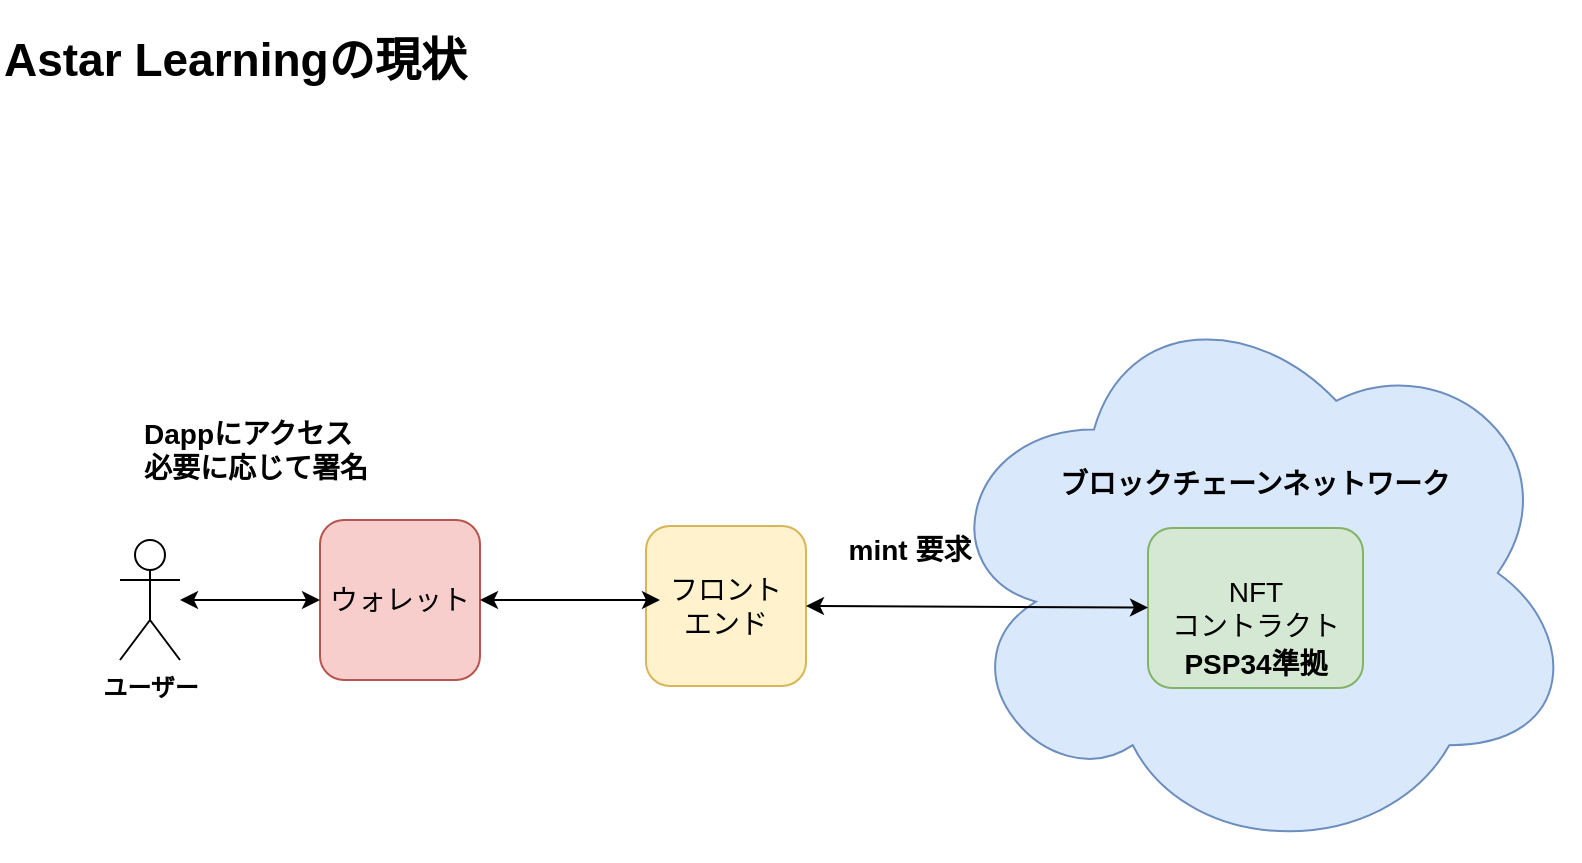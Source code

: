 <mxfile version="21.2.1" type="github" pages="3">
  <diagram name="現状" id="e7e014a7-5840-1c2e-5031-d8a46d1fe8dd">
    <mxGraphModel dx="2074" dy="1192" grid="1" gridSize="10" guides="1" tooltips="1" connect="1" arrows="1" fold="1" page="1" pageScale="1" pageWidth="1169" pageHeight="826" background="none" math="0" shadow="0">
      <root>
        <mxCell id="0" />
        <mxCell id="1" parent="0" />
        <mxCell id="dUvF8M2V_EA_DoqasxbO-41" value="&lt;b&gt;ユーザー&lt;/b&gt;" style="shape=umlActor;verticalLabelPosition=bottom;verticalAlign=top;html=1;outlineConnect=0;" parent="1" vertex="1">
          <mxGeometry x="90" y="380" width="30" height="60" as="geometry" />
        </mxCell>
        <mxCell id="man2qqhEB5DTvrfv7Pa3-1" value="&lt;br&gt;&lt;br&gt;&lt;br&gt;&lt;br&gt;&lt;br&gt;ブロックチェーンネットワーク" style="ellipse;shape=cloud;whiteSpace=wrap;html=1;fillColor=#dae8fc;strokeColor=#6c8ebf;verticalAlign=top;fontStyle=1;fontSize=14;" parent="1" vertex="1">
          <mxGeometry x="496.25" y="253" width="323" height="287" as="geometry" />
        </mxCell>
        <mxCell id="man2qqhEB5DTvrfv7Pa3-2" value="ウォレット" style="rounded=1;whiteSpace=wrap;html=1;fontSize=14;fillColor=#f8cecc;strokeColor=#b85450;" parent="1" vertex="1">
          <mxGeometry x="190" y="370" width="80" height="80" as="geometry" />
        </mxCell>
        <mxCell id="man2qqhEB5DTvrfv7Pa3-3" value="フロント&lt;br&gt;エンド" style="rounded=1;whiteSpace=wrap;html=1;fontSize=14;fillColor=#fff2cc;strokeColor=#d6b656;" parent="1" vertex="1">
          <mxGeometry x="353" y="373" width="80" height="80" as="geometry" />
        </mxCell>
        <mxCell id="man2qqhEB5DTvrfv7Pa3-4" value="NFT&lt;br&gt;コントラクト" style="rounded=1;whiteSpace=wrap;html=1;fontSize=14;fillColor=#d5e8d4;strokeColor=#82b366;" parent="1" vertex="1">
          <mxGeometry x="604" y="374" width="107.5" height="80" as="geometry" />
        </mxCell>
        <mxCell id="man2qqhEB5DTvrfv7Pa3-5" value="" style="endArrow=classic;startArrow=classic;html=1;rounded=0;fontSize=14;exitX=1;exitY=0.5;exitDx=0;exitDy=0;" parent="1" source="man2qqhEB5DTvrfv7Pa3-3" target="man2qqhEB5DTvrfv7Pa3-4" edge="1">
          <mxGeometry width="50" height="50" relative="1" as="geometry">
            <mxPoint x="440" y="500" as="sourcePoint" />
            <mxPoint x="490" y="450" as="targetPoint" />
          </mxGeometry>
        </mxCell>
        <mxCell id="man2qqhEB5DTvrfv7Pa3-6" value="" style="endArrow=classic;startArrow=classic;html=1;rounded=0;fontSize=14;exitX=1;exitY=0.5;exitDx=0;exitDy=0;" parent="1" source="man2qqhEB5DTvrfv7Pa3-2" edge="1">
          <mxGeometry width="50" height="50" relative="1" as="geometry">
            <mxPoint x="443" y="423" as="sourcePoint" />
            <mxPoint x="360" y="410" as="targetPoint" />
          </mxGeometry>
        </mxCell>
        <mxCell id="man2qqhEB5DTvrfv7Pa3-10" value="" style="endArrow=classic;startArrow=classic;html=1;rounded=0;fontSize=14;entryX=0;entryY=0.5;entryDx=0;entryDy=0;" parent="1" source="dUvF8M2V_EA_DoqasxbO-41" target="man2qqhEB5DTvrfv7Pa3-2" edge="1">
          <mxGeometry width="50" height="50" relative="1" as="geometry">
            <mxPoint x="280" y="420" as="sourcePoint" />
            <mxPoint x="370" y="420" as="targetPoint" />
          </mxGeometry>
        </mxCell>
        <mxCell id="man2qqhEB5DTvrfv7Pa3-11" value="Dappにアクセス&lt;br&gt;必要に応じて署名" style="text;html=1;strokeColor=none;fillColor=none;align=left;verticalAlign=middle;whiteSpace=wrap;rounded=0;fontSize=14;fontStyle=1" parent="1" vertex="1">
          <mxGeometry x="100" y="320" width="130" height="30" as="geometry" />
        </mxCell>
        <mxCell id="man2qqhEB5DTvrfv7Pa3-12" value="mint 要求" style="text;html=1;strokeColor=none;fillColor=none;align=center;verticalAlign=middle;whiteSpace=wrap;rounded=0;fontSize=14;fontStyle=1" parent="1" vertex="1">
          <mxGeometry x="440" y="370" width="90" height="30" as="geometry" />
        </mxCell>
        <mxCell id="man2qqhEB5DTvrfv7Pa3-13" value="Astar Learningの現状" style="text;html=1;strokeColor=none;fillColor=none;align=left;verticalAlign=middle;whiteSpace=wrap;rounded=0;fontSize=23;fontStyle=1" parent="1" vertex="1">
          <mxGeometry x="30" y="110" width="330" height="60" as="geometry" />
        </mxCell>
        <mxCell id="man2qqhEB5DTvrfv7Pa3-14" value="PSP34準拠" style="text;html=1;strokeColor=none;fillColor=none;align=center;verticalAlign=middle;whiteSpace=wrap;rounded=0;fontSize=14;fontStyle=1" parent="1" vertex="1">
          <mxGeometry x="612.75" y="427" width="90" height="30" as="geometry" />
        </mxCell>
      </root>
    </mxGraphModel>
  </diagram>
  <diagram id="b72MH92Sac5sTVVwrYgV" name="理想">
    <mxGraphModel dx="2074" dy="1192" grid="1" gridSize="10" guides="1" tooltips="1" connect="1" arrows="1" fold="1" page="1" pageScale="1" pageWidth="827" pageHeight="1169" math="0" shadow="0">
      <root>
        <mxCell id="0" />
        <mxCell id="1" parent="0" />
        <mxCell id="LIJdBww6pnUgFBLt4BhZ-1" value="&lt;b&gt;ユーザー&lt;/b&gt;" style="shape=umlActor;verticalLabelPosition=bottom;verticalAlign=top;html=1;outlineConnect=0;" parent="1" vertex="1">
          <mxGeometry x="79" y="270" width="30" height="60" as="geometry" />
        </mxCell>
        <mxCell id="LIJdBww6pnUgFBLt4BhZ-2" value="&lt;br&gt;&lt;br&gt;&lt;br&gt;&lt;br&gt;&lt;br&gt;ブロックチェーンネットワーク" style="ellipse;shape=cloud;whiteSpace=wrap;html=1;fillColor=#dae8fc;strokeColor=#6c8ebf;verticalAlign=top;fontStyle=1;fontSize=14;" parent="1" vertex="1">
          <mxGeometry x="489" y="120" width="319.25" height="400" as="geometry" />
        </mxCell>
        <mxCell id="LIJdBww6pnUgFBLt4BhZ-3" value="ウォレット" style="rounded=1;whiteSpace=wrap;html=1;fontSize=14;fillColor=#f8cecc;strokeColor=#b85450;fontStyle=1" parent="1" vertex="1">
          <mxGeometry x="179" y="260" width="80" height="80" as="geometry" />
        </mxCell>
        <mxCell id="LIJdBww6pnUgFBLt4BhZ-4" value="フロント&lt;br&gt;エンド" style="rounded=1;whiteSpace=wrap;html=1;fontSize=14;fillColor=#fff2cc;strokeColor=#d6b656;fontStyle=1" parent="1" vertex="1">
          <mxGeometry x="342" y="263" width="80" height="80" as="geometry" />
        </mxCell>
        <mxCell id="LIJdBww6pnUgFBLt4BhZ-5" value="NFT&lt;br&gt;コントラクト" style="rounded=1;whiteSpace=wrap;html=1;fontSize=14;fillColor=#d5e8d4;strokeColor=#82b366;" parent="1" vertex="1">
          <mxGeometry x="593" y="264" width="107.5" height="80" as="geometry" />
        </mxCell>
        <mxCell id="LIJdBww6pnUgFBLt4BhZ-7" value="" style="endArrow=classic;startArrow=classic;html=1;rounded=0;fontSize=14;exitX=1;exitY=0.5;exitDx=0;exitDy=0;" parent="1" source="LIJdBww6pnUgFBLt4BhZ-3" edge="1">
          <mxGeometry width="50" height="50" relative="1" as="geometry">
            <mxPoint x="432" y="313" as="sourcePoint" />
            <mxPoint x="339" y="300" as="targetPoint" />
          </mxGeometry>
        </mxCell>
        <mxCell id="LIJdBww6pnUgFBLt4BhZ-8" value="" style="endArrow=classic;startArrow=classic;html=1;rounded=0;fontSize=14;entryX=0;entryY=0.5;entryDx=0;entryDy=0;" parent="1" source="LIJdBww6pnUgFBLt4BhZ-1" target="LIJdBww6pnUgFBLt4BhZ-3" edge="1">
          <mxGeometry width="50" height="50" relative="1" as="geometry">
            <mxPoint x="269" y="310" as="sourcePoint" />
            <mxPoint x="359" y="310" as="targetPoint" />
          </mxGeometry>
        </mxCell>
        <mxCell id="LIJdBww6pnUgFBLt4BhZ-9" value="Dappにアクセス&lt;br&gt;必要に応じて署名" style="text;html=1;strokeColor=none;fillColor=none;align=left;verticalAlign=middle;whiteSpace=wrap;rounded=0;fontSize=14;fontStyle=1" parent="1" vertex="1">
          <mxGeometry x="89" y="220" width="130" height="30" as="geometry" />
        </mxCell>
        <mxCell id="LIJdBww6pnUgFBLt4BhZ-10" value="mint 要求" style="text;html=1;strokeColor=none;fillColor=none;align=center;verticalAlign=middle;whiteSpace=wrap;rounded=0;fontSize=14;fontStyle=1" parent="1" vertex="1">
          <mxGeometry x="459" y="270" width="90" height="30" as="geometry" />
        </mxCell>
        <mxCell id="LIJdBww6pnUgFBLt4BhZ-11" value="Astar Learning の理想系(V2)" style="text;html=1;strokeColor=none;fillColor=none;align=left;verticalAlign=middle;whiteSpace=wrap;rounded=0;fontSize=23;fontStyle=1" parent="1" vertex="1">
          <mxGeometry x="19" y="50" width="361" height="60" as="geometry" />
        </mxCell>
        <mxCell id="LIJdBww6pnUgFBLt4BhZ-12" value="PSP34準拠" style="text;html=1;strokeColor=none;fillColor=none;align=center;verticalAlign=middle;whiteSpace=wrap;rounded=0;fontSize=14;fontStyle=1" parent="1" vertex="1">
          <mxGeometry x="601.75" y="317" width="90" height="30" as="geometry" />
        </mxCell>
        <mxCell id="LIJdBww6pnUgFBLt4BhZ-13" value="コンテンツ&lt;br&gt;コントラクト" style="rounded=1;whiteSpace=wrap;html=1;fontSize=14;fillColor=#d5e8d4;strokeColor=#82b366;fontStyle=1" parent="1" vertex="1">
          <mxGeometry x="593" y="370" width="107.5" height="80" as="geometry" />
        </mxCell>
        <mxCell id="LIJdBww6pnUgFBLt4BhZ-14" value="" style="endArrow=classic;startArrow=classic;html=1;rounded=0;fontSize=14;exitX=1;exitY=0.5;exitDx=0;exitDy=0;entryX=0;entryY=0.5;entryDx=0;entryDy=0;" parent="1" source="LIJdBww6pnUgFBLt4BhZ-4" target="LIJdBww6pnUgFBLt4BhZ-13" edge="1">
          <mxGeometry width="50" height="50" relative="1" as="geometry">
            <mxPoint x="432" y="313" as="sourcePoint" />
            <mxPoint x="603" y="314" as="targetPoint" />
          </mxGeometry>
        </mxCell>
        <mxCell id="LIJdBww6pnUgFBLt4BhZ-15" value="学習コンテンツ表示" style="text;html=1;strokeColor=none;fillColor=none;align=left;verticalAlign=middle;whiteSpace=wrap;rounded=0;fontSize=14;fontStyle=1" parent="1" vertex="1">
          <mxGeometry x="419" y="370" width="110" height="30" as="geometry" />
        </mxCell>
        <mxCell id="LIJdBww6pnUgFBLt4BhZ-16" value="ウォレット" style="rounded=1;whiteSpace=wrap;html=1;fontSize=14;fillColor=#f8cecc;strokeColor=#b85450;fontStyle=1" parent="1" vertex="1">
          <mxGeometry x="179" y="410" width="80" height="80" as="geometry" />
        </mxCell>
        <mxCell id="LIJdBww6pnUgFBLt4BhZ-17" value="&lt;b&gt;コンテンツ作成者&lt;/b&gt;" style="shape=umlActor;verticalLabelPosition=bottom;verticalAlign=top;html=1;outlineConnect=0;" parent="1" vertex="1">
          <mxGeometry x="79" y="420" width="30" height="60" as="geometry" />
        </mxCell>
        <mxCell id="LIJdBww6pnUgFBLt4BhZ-18" value="" style="endArrow=classic;startArrow=classic;html=1;rounded=0;fontSize=14;entryX=0;entryY=0.5;entryDx=0;entryDy=0;" parent="1" source="LIJdBww6pnUgFBLt4BhZ-17" target="LIJdBww6pnUgFBLt4BhZ-16" edge="1">
          <mxGeometry width="50" height="50" relative="1" as="geometry">
            <mxPoint x="109" y="440" as="sourcePoint" />
            <mxPoint x="189" y="310" as="targetPoint" />
          </mxGeometry>
        </mxCell>
        <mxCell id="LIJdBww6pnUgFBLt4BhZ-19" value="" style="endArrow=classic;startArrow=classic;html=1;rounded=0;fontSize=14;entryX=0;entryY=0.5;entryDx=0;entryDy=0;exitX=1;exitY=0.5;exitDx=0;exitDy=0;" parent="1" source="LIJdBww6pnUgFBLt4BhZ-16" target="LIJdBww6pnUgFBLt4BhZ-4" edge="1">
          <mxGeometry width="50" height="50" relative="1" as="geometry">
            <mxPoint x="119" y="460" as="sourcePoint" />
            <mxPoint x="189" y="460" as="targetPoint" />
          </mxGeometry>
        </mxCell>
        <mxCell id="LIJdBww6pnUgFBLt4BhZ-20" value="コンテンツを作成" style="text;html=1;strokeColor=none;fillColor=none;align=left;verticalAlign=middle;whiteSpace=wrap;rounded=0;fontSize=14;fontStyle=1" parent="1" vertex="1">
          <mxGeometry x="279" y="410" width="130" height="30" as="geometry" />
        </mxCell>
        <mxCell id="LIJdBww6pnUgFBLt4BhZ-22" value="" style="endArrow=classic;html=1;rounded=0;fontSize=14;entryX=0.425;entryY=1.013;entryDx=0;entryDy=0;entryPerimeter=0;edgeStyle=orthogonalEdgeStyle;curved=1;exitX=0.25;exitY=1;exitDx=0;exitDy=0;" parent="1" source="LIJdBww6pnUgFBLt4BhZ-13" target="LIJdBww6pnUgFBLt4BhZ-16" edge="1">
          <mxGeometry width="50" height="50" relative="1" as="geometry">
            <mxPoint x="429" y="580" as="sourcePoint" />
            <mxPoint x="489" y="380" as="targetPoint" />
            <Array as="points">
              <mxPoint x="599" y="450" />
              <mxPoint x="599" y="560" />
              <mxPoint x="213" y="560" />
            </Array>
          </mxGeometry>
        </mxCell>
        <mxCell id="LIJdBww6pnUgFBLt4BhZ-23" value="良質な学習コンテンツの作成者にはリワードを支払う" style="text;html=1;strokeColor=none;fillColor=none;align=left;verticalAlign=middle;whiteSpace=wrap;rounded=0;fontSize=14;fontStyle=1" parent="1" vertex="1">
          <mxGeometry x="289" y="570" width="230" height="30" as="geometry" />
        </mxCell>
        <mxCell id="efbRTu68oHlbx-7iIUHC-2" value="" style="endArrow=classic;startArrow=classic;html=1;rounded=0;fontSize=14;exitX=1;exitY=0.5;exitDx=0;exitDy=0;entryX=0;entryY=0.5;entryDx=0;entryDy=0;" parent="1" source="LIJdBww6pnUgFBLt4BhZ-4" target="LIJdBww6pnUgFBLt4BhZ-5" edge="1">
          <mxGeometry width="50" height="50" relative="1" as="geometry">
            <mxPoint x="432" y="313" as="sourcePoint" />
            <mxPoint x="603" y="314" as="targetPoint" />
          </mxGeometry>
        </mxCell>
        <mxCell id="RTFDsmSv1AZK8YgIQjiQ-1" value="dapp Stakingで&lt;br&gt;得た報酬" style="rounded=1;whiteSpace=wrap;html=1;fontSize=14;fillColor=#e1d5e7;strokeColor=#9673a6;fontStyle=1" parent="1" vertex="1">
          <mxGeometry x="593" y="560" width="107.5" height="80" as="geometry" />
        </mxCell>
        <mxCell id="RTFDsmSv1AZK8YgIQjiQ-3" value="" style="endArrow=classic;startArrow=classic;html=1;rounded=0;fontSize=14;entryX=0.5;entryY=1;entryDx=0;entryDy=0;exitX=0.5;exitY=0;exitDx=0;exitDy=0;" parent="1" source="RTFDsmSv1AZK8YgIQjiQ-1" target="LIJdBww6pnUgFBLt4BhZ-13" edge="1">
          <mxGeometry width="50" height="50" relative="1" as="geometry">
            <mxPoint x="509" y="817" as="sourcePoint" />
            <mxPoint x="592" y="670" as="targetPoint" />
          </mxGeometry>
        </mxCell>
        <mxCell id="RTFDsmSv1AZK8YgIQjiQ-4" value="報酬をコンテンツ&lt;br&gt;コントラクトに送金" style="text;html=1;strokeColor=none;fillColor=none;align=left;verticalAlign=middle;whiteSpace=wrap;rounded=0;fontSize=14;fontStyle=1" parent="1" vertex="1">
          <mxGeometry x="659" y="483" width="140" height="40" as="geometry" />
        </mxCell>
        <mxCell id="RTFDsmSv1AZK8YgIQjiQ-5" value="コンテンツを閲覧&lt;br&gt;いいね" style="text;html=1;strokeColor=none;fillColor=none;align=left;verticalAlign=middle;whiteSpace=wrap;rounded=0;fontSize=14;fontStyle=1" parent="1" vertex="1">
          <mxGeometry x="259" y="240" width="130" height="30" as="geometry" />
        </mxCell>
      </root>
    </mxGraphModel>
  </diagram>
  <diagram id="h66j6SNEk0Vg9B7UiVkY" name="コントラクトの設計案">
    <mxGraphModel dx="2074" dy="1192" grid="1" gridSize="10" guides="1" tooltips="1" connect="1" arrows="1" fold="1" page="1" pageScale="1" pageWidth="827" pageHeight="1169" math="0" shadow="0">
      <root>
        <mxCell id="0" />
        <mxCell id="1" parent="0" />
        <mxCell id="LlHpwog_Ih0SbnLz9XF3-1" value="Astar Learning のコントラクト設計案" style="text;html=1;strokeColor=none;fillColor=none;align=left;verticalAlign=middle;whiteSpace=wrap;rounded=0;fontSize=23;fontStyle=1" parent="1" vertex="1">
          <mxGeometry x="30" y="30" width="430" height="60" as="geometry" />
        </mxCell>
        <mxCell id="lunqDyuPndbs6BkX09wb-11" value="コントラクトは2つ。&lt;br style=&quot;font-size: 18px;&quot;&gt;NFTコントラクトとコンテンツコントラクト" style="text;html=1;strokeColor=none;fillColor=none;align=left;verticalAlign=middle;whiteSpace=wrap;rounded=0;fontSize=18;fontStyle=1" parent="1" vertex="1">
          <mxGeometry x="40" y="100" width="400" height="60" as="geometry" />
        </mxCell>
        <mxCell id="mrurAFcFhLq_J1csuuHi-1" value="" style="shape=cube;whiteSpace=wrap;html=1;boundedLbl=1;backgroundOutline=1;darkOpacity=0.05;darkOpacity2=0.1;fillColor=#ffe6cc;strokeColor=#d79b00;" parent="1" vertex="1">
          <mxGeometry x="20" y="220" width="350" height="300" as="geometry" />
        </mxCell>
        <mxCell id="mrurAFcFhLq_J1csuuHi-2" value="" style="shape=cube;whiteSpace=wrap;html=1;boundedLbl=1;backgroundOutline=1;darkOpacity=0.05;darkOpacity2=0.1;fillColor=#e1d5e7;strokeColor=#9673a6;" parent="1" vertex="1">
          <mxGeometry x="420" y="220" width="390" height="580" as="geometry" />
        </mxCell>
        <mxCell id="mrurAFcFhLq_J1csuuHi-3" value="NFTコントラクト" style="text;html=1;strokeColor=none;fillColor=none;align=center;verticalAlign=middle;whiteSpace=wrap;rounded=0;fontStyle=1;fontSize=17;" parent="1" vertex="1">
          <mxGeometry x="130" y="250" width="150" height="30" as="geometry" />
        </mxCell>
        <mxCell id="mrurAFcFhLq_J1csuuHi-4" value="コンテンツコントラクト" style="text;html=1;strokeColor=none;fillColor=none;align=center;verticalAlign=middle;whiteSpace=wrap;rounded=0;fontStyle=1;fontSize=17;" parent="1" vertex="1">
          <mxGeometry x="505" y="250" width="230" height="30" as="geometry" />
        </mxCell>
        <mxCell id="mrurAFcFhLq_J1csuuHi-5" value="【変数】&lt;br&gt;　名前&lt;br&gt;　シンボル&lt;br&gt;　ImageまでのURL" style="text;html=1;strokeColor=none;fillColor=none;align=left;verticalAlign=middle;whiteSpace=wrap;rounded=0;fontStyle=1;fontSize=17;" parent="1" vertex="1">
          <mxGeometry x="50" y="290" width="190" height="80" as="geometry" />
        </mxCell>
        <mxCell id="mrurAFcFhLq_J1csuuHi-6" value="【メソッド】&lt;br&gt;　名前のgetter/setter&lt;br&gt;　シンボルのgetter/setter&lt;br&gt;　ImageまでのURLのgetter/setter&lt;br&gt;&amp;nbsp; &amp;nbsp; mint" style="text;html=1;strokeColor=none;fillColor=none;align=left;verticalAlign=middle;whiteSpace=wrap;rounded=0;fontStyle=1;fontSize=17;" parent="1" vertex="1">
          <mxGeometry x="50" y="400" width="310" height="80" as="geometry" />
        </mxCell>
        <mxCell id="mrurAFcFhLq_J1csuuHi-7" value="【変数】&lt;br&gt;　コンテンツID&lt;br&gt;&amp;nbsp; &amp;nbsp; コンテンツ名&lt;br&gt;　コンテンツ本体(Markdownを想定)&lt;br&gt;&amp;nbsp; &amp;nbsp; いいねの数&lt;br&gt;&amp;nbsp; &amp;nbsp; クイズ(4択用の問題文を配列で持つ)&lt;br&gt;&amp;nbsp; &amp;nbsp; 回答(番号で持つ)&lt;br&gt;&amp;nbsp; &amp;nbsp; ImageまでのURL&lt;br&gt;&amp;nbsp; &amp;nbsp; NFTコントラクトのアドレス&lt;br&gt;&amp;nbsp; &amp;nbsp; 全てのコンテンツのデータを持つ配列" style="text;html=1;strokeColor=none;fillColor=none;align=left;verticalAlign=middle;whiteSpace=wrap;rounded=0;fontStyle=1;fontSize=17;" parent="1" vertex="1">
          <mxGeometry x="450" y="340" width="350" height="80" as="geometry" />
        </mxCell>
        <mxCell id="mrurAFcFhLq_J1csuuHi-8" value="【メソッド】&lt;br&gt;　コンテンツデータ作成メソッド&lt;br&gt;&amp;nbsp; &amp;nbsp; コンテンツデータのgetterメソッド&lt;br&gt;&amp;nbsp; &amp;nbsp; (名前、内容、クイズ内容を取得できる&lt;br&gt;&amp;nbsp; &amp;nbsp; &amp;nbsp;メソッド)&lt;br&gt;&amp;nbsp; &amp;nbsp; &lt;br&gt;&amp;nbsp; &amp;nbsp; NFTコントラクトのsetter/getter&lt;br&gt;&amp;nbsp; &amp;nbsp; ImageまでのURLのsetter/getter&lt;br&gt;　いいねの数を増やすメソッド&lt;br&gt;&amp;nbsp; &amp;nbsp; いいねの数を取得するメソッド&lt;br&gt;&amp;nbsp; &amp;nbsp; 回答を取得するメソッド" style="text;html=1;strokeColor=none;fillColor=none;align=left;verticalAlign=middle;whiteSpace=wrap;rounded=0;fontStyle=1;fontSize=17;" parent="1" vertex="1">
          <mxGeometry x="450" y="500" width="350" height="240" as="geometry" />
        </mxCell>
      </root>
    </mxGraphModel>
  </diagram>
</mxfile>
